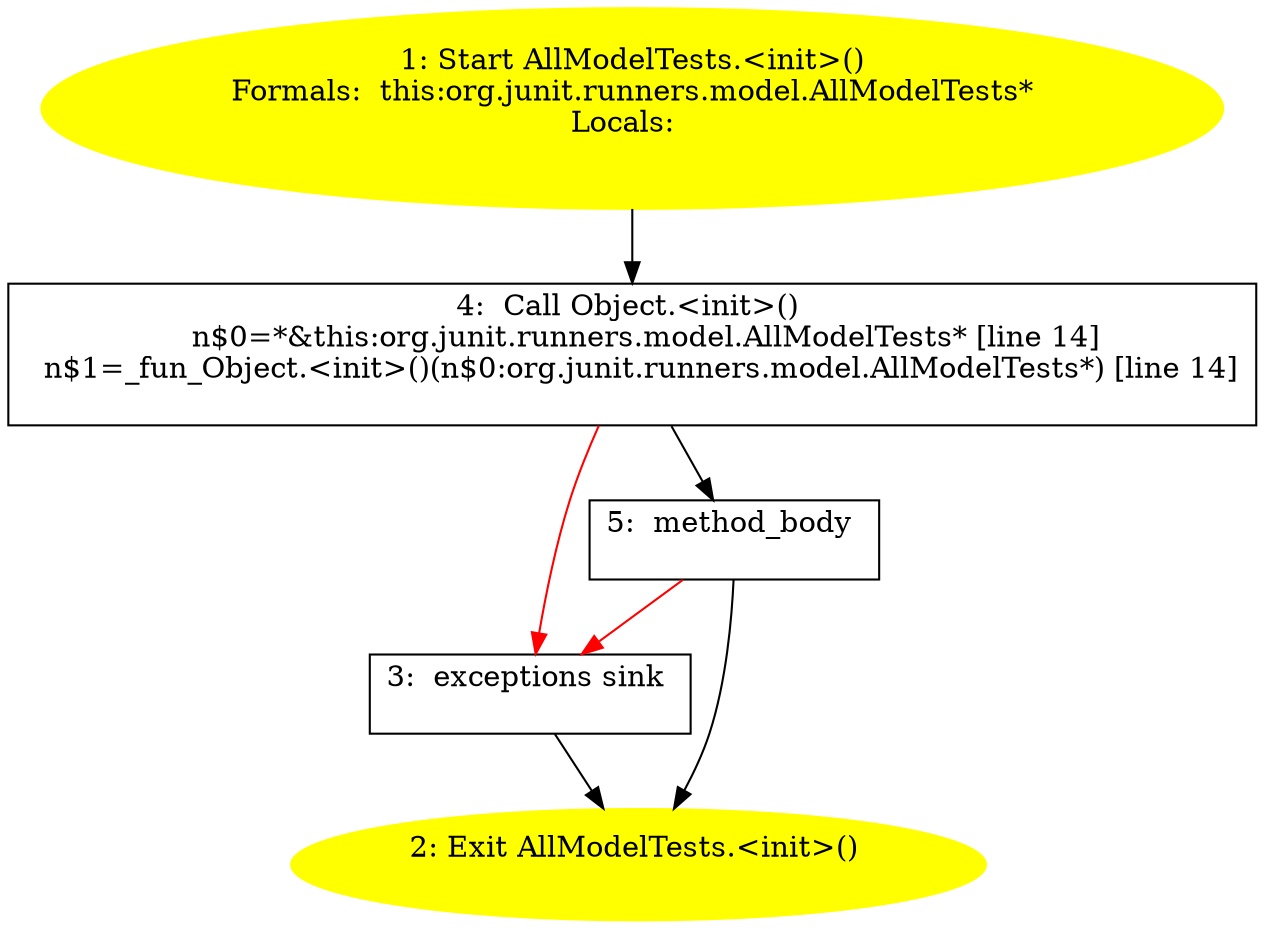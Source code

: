 /* @generated */
digraph cfg {
"org.junit.runners.model.AllModelTests.<init>().9442619091486162ec2a82b0f7c6bc65_1" [label="1: Start AllModelTests.<init>()\nFormals:  this:org.junit.runners.model.AllModelTests*\nLocals:  \n  " color=yellow style=filled]
	

	 "org.junit.runners.model.AllModelTests.<init>().9442619091486162ec2a82b0f7c6bc65_1" -> "org.junit.runners.model.AllModelTests.<init>().9442619091486162ec2a82b0f7c6bc65_4" ;
"org.junit.runners.model.AllModelTests.<init>().9442619091486162ec2a82b0f7c6bc65_2" [label="2: Exit AllModelTests.<init>() \n  " color=yellow style=filled]
	

"org.junit.runners.model.AllModelTests.<init>().9442619091486162ec2a82b0f7c6bc65_3" [label="3:  exceptions sink \n  " shape="box"]
	

	 "org.junit.runners.model.AllModelTests.<init>().9442619091486162ec2a82b0f7c6bc65_3" -> "org.junit.runners.model.AllModelTests.<init>().9442619091486162ec2a82b0f7c6bc65_2" ;
"org.junit.runners.model.AllModelTests.<init>().9442619091486162ec2a82b0f7c6bc65_4" [label="4:  Call Object.<init>() \n   n$0=*&this:org.junit.runners.model.AllModelTests* [line 14]\n  n$1=_fun_Object.<init>()(n$0:org.junit.runners.model.AllModelTests*) [line 14]\n " shape="box"]
	

	 "org.junit.runners.model.AllModelTests.<init>().9442619091486162ec2a82b0f7c6bc65_4" -> "org.junit.runners.model.AllModelTests.<init>().9442619091486162ec2a82b0f7c6bc65_5" ;
	 "org.junit.runners.model.AllModelTests.<init>().9442619091486162ec2a82b0f7c6bc65_4" -> "org.junit.runners.model.AllModelTests.<init>().9442619091486162ec2a82b0f7c6bc65_3" [color="red" ];
"org.junit.runners.model.AllModelTests.<init>().9442619091486162ec2a82b0f7c6bc65_5" [label="5:  method_body \n  " shape="box"]
	

	 "org.junit.runners.model.AllModelTests.<init>().9442619091486162ec2a82b0f7c6bc65_5" -> "org.junit.runners.model.AllModelTests.<init>().9442619091486162ec2a82b0f7c6bc65_2" ;
	 "org.junit.runners.model.AllModelTests.<init>().9442619091486162ec2a82b0f7c6bc65_5" -> "org.junit.runners.model.AllModelTests.<init>().9442619091486162ec2a82b0f7c6bc65_3" [color="red" ];
}
